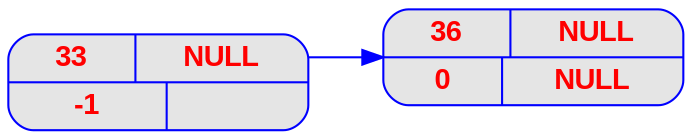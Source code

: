 digraph liste { 
graph [ 
	rankdir = "LR" 
] 

node [ 
	fontname = "Arial bold"
	fontsize = "14" 
	fontcolor = "red" 
	style = "rounded, filled" 
	shape = "record" 
	fillcolor = "grey90" 
	color = "blue" 
	width = "2" 
] 

edge [ 
	color = "blue" 
] 


"ID_0003" [label = "{<elt> 36  | <next> NULL}|{<facteur> 0 | <next> NULL}"];
"ID_0001" [label = "{<elt> 33  | <next> NULL}|{<facteur> -1 | <next>}"];
"ID_0001" : next -> "ID_0003";


}